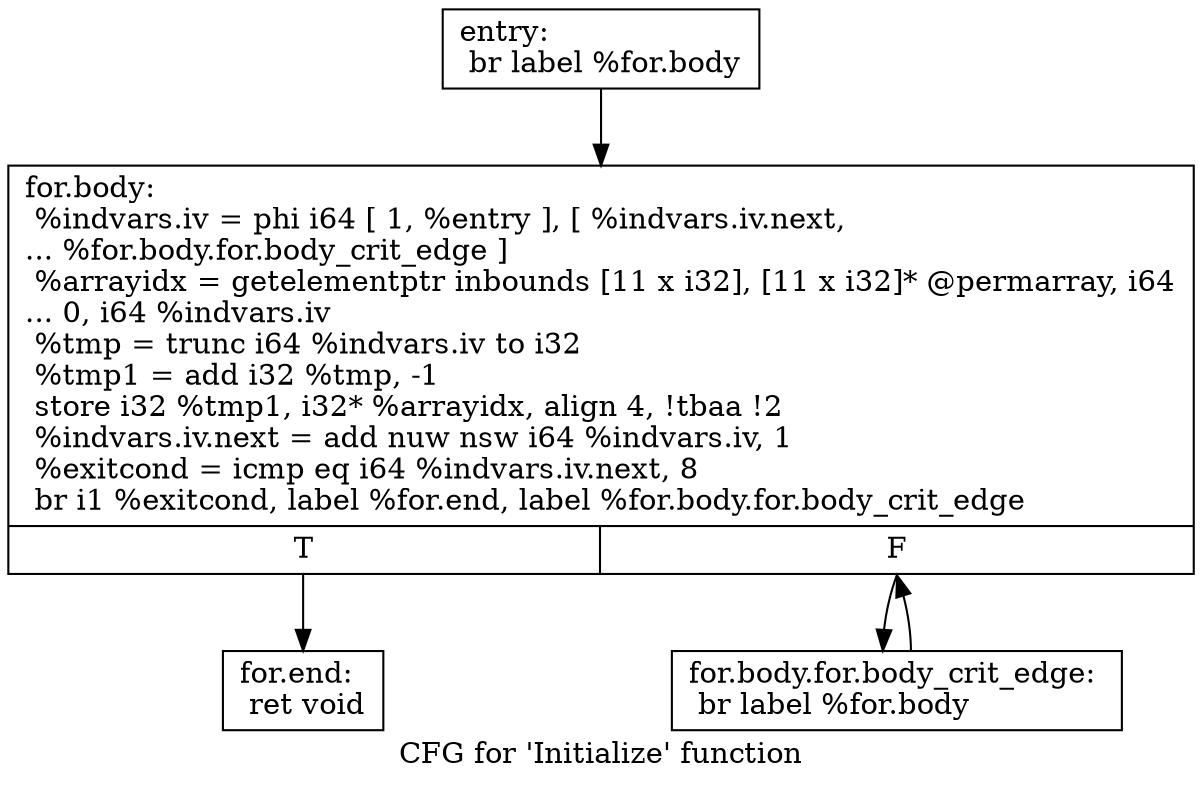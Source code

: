 digraph "CFG for 'Initialize' function" {
	label="CFG for 'Initialize' function";

	Node0xa412440 [shape=record,label="{entry:\l  br label %for.body\l}"];
	Node0xa412440 -> Node0xa417980;
	Node0xa417980 [shape=record,label="{for.body:                                         \l  %indvars.iv = phi i64 [ 1, %entry ], [ %indvars.iv.next,\l... %for.body.for.body_crit_edge ]\l  %arrayidx = getelementptr inbounds [11 x i32], [11 x i32]* @permarray, i64\l... 0, i64 %indvars.iv\l  %tmp = trunc i64 %indvars.iv to i32\l  %tmp1 = add i32 %tmp, -1\l  store i32 %tmp1, i32* %arrayidx, align 4, !tbaa !2\l  %indvars.iv.next = add nuw nsw i64 %indvars.iv, 1\l  %exitcond = icmp eq i64 %indvars.iv.next, 8\l  br i1 %exitcond, label %for.end, label %for.body.for.body_crit_edge\l|{<s0>T|<s1>F}}"];
	Node0xa417980:s0 -> Node0xa417a20;
	Node0xa417980:s1 -> Node0xa4179d0;
	Node0xa4179d0 [shape=record,label="{for.body.for.body_crit_edge:                      \l  br label %for.body\l}"];
	Node0xa4179d0 -> Node0xa417980;
	Node0xa417a20 [shape=record,label="{for.end:                                          \l  ret void\l}"];
}
